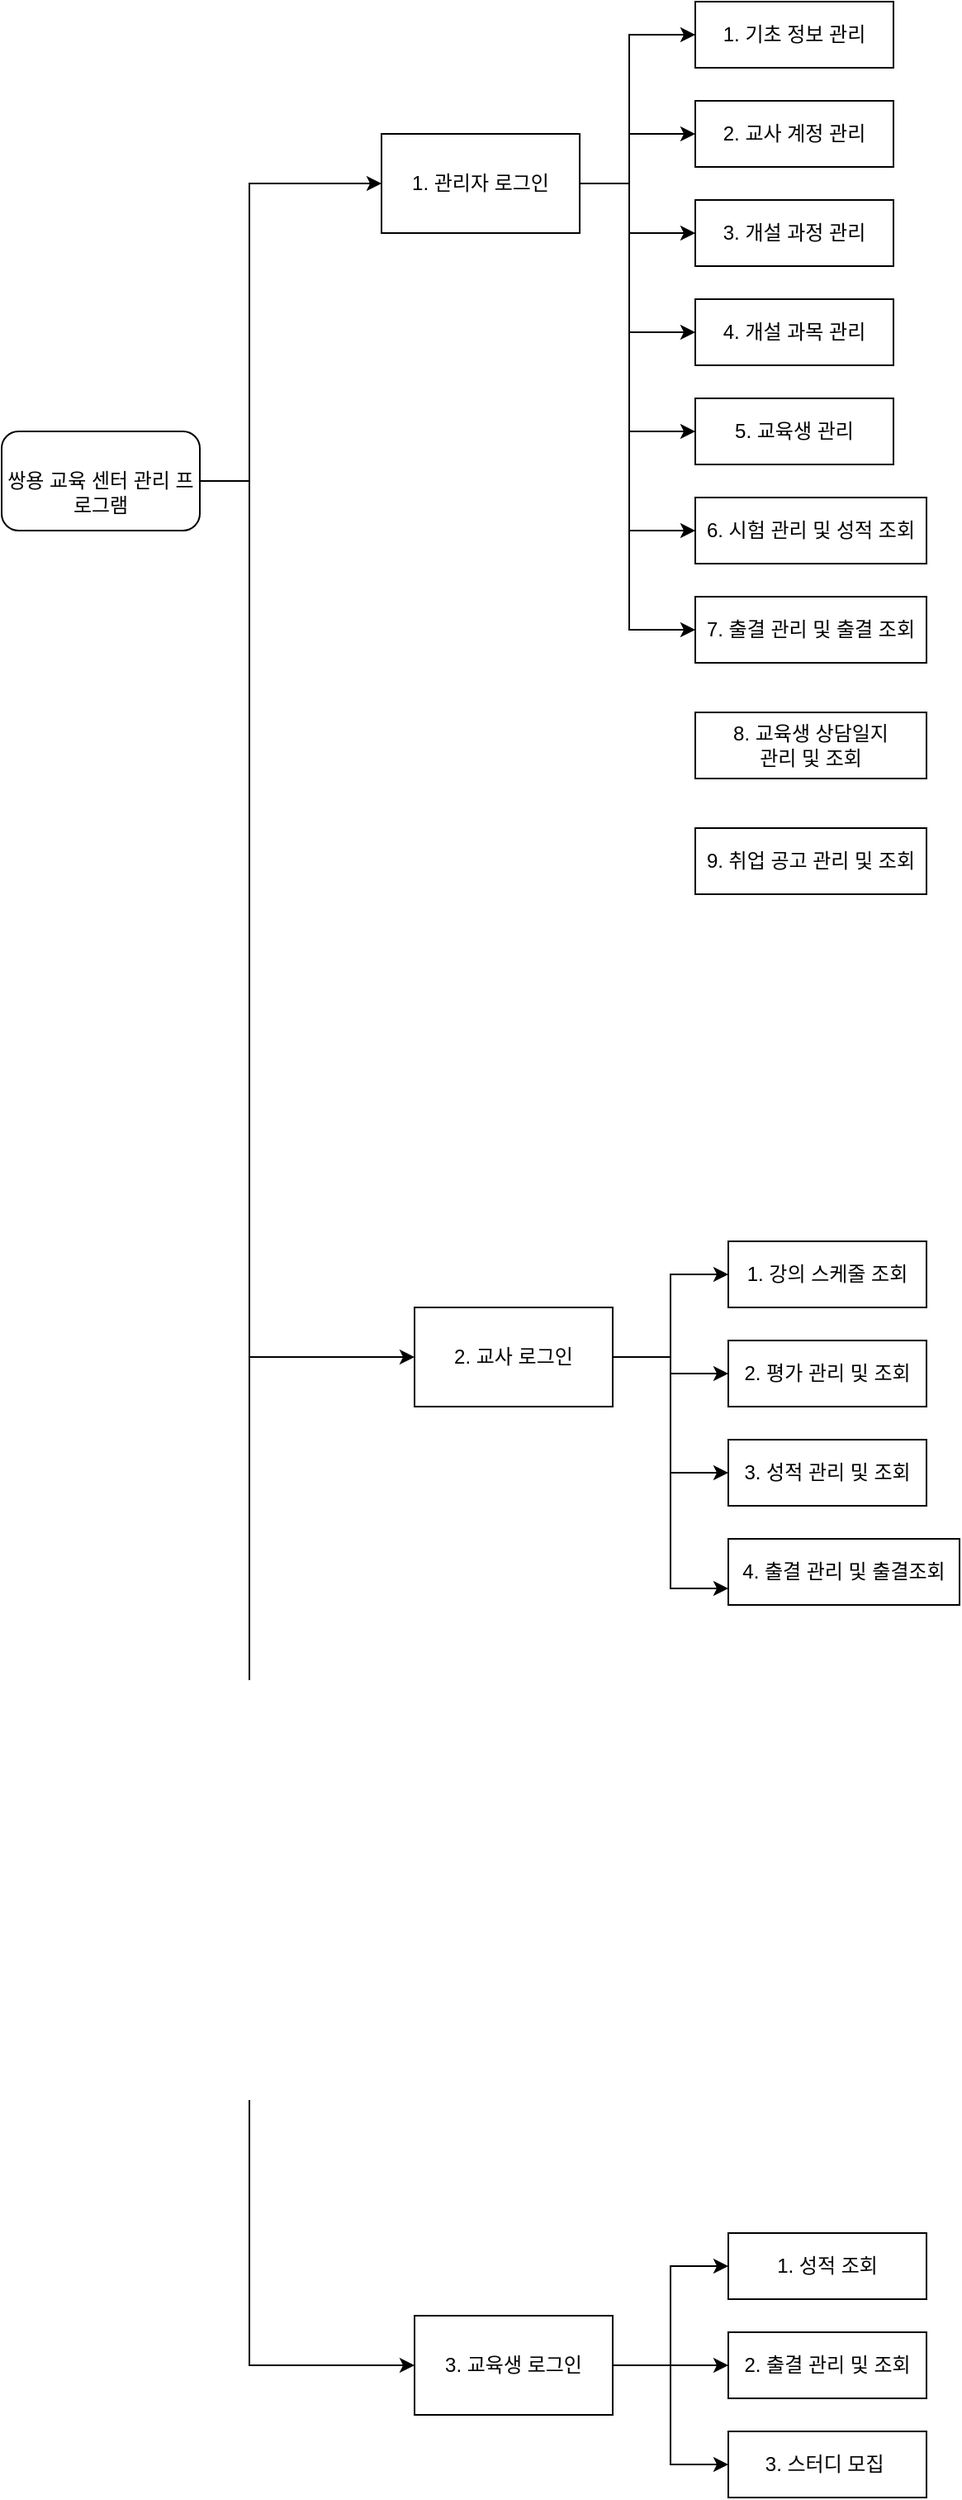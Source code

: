 <mxfile version="18.0.3" type="device"><diagram id="xvxXc1vScLe-mSOWx_Yn" name="Page-1"><mxGraphModel dx="1487" dy="706" grid="1" gridSize="10" guides="1" tooltips="1" connect="1" arrows="1" fold="1" page="1" pageScale="1" pageWidth="1200" pageHeight="1600" math="0" shadow="0"><root><mxCell id="0"/><mxCell id="1" parent="0"/><mxCell id="gpKhBBWxJY0xZHOJIazq-19" value="" style="edgeStyle=none;rounded=0;orthogonalLoop=1;jettySize=auto;html=1;entryX=0;entryY=0.5;entryDx=0;entryDy=0;exitX=1;exitY=0.5;exitDx=0;exitDy=0;" parent="1" source="gpKhBBWxJY0xZHOJIazq-1" target="gpKhBBWxJY0xZHOJIazq-2" edge="1"><mxGeometry relative="1" as="geometry"><mxPoint x="80" y="270" as="targetPoint"/><Array as="points"><mxPoint x="170" y="450"/><mxPoint x="170" y="270"/></Array></mxGeometry></mxCell><mxCell id="gpKhBBWxJY0xZHOJIazq-20" style="edgeStyle=none;rounded=0;orthogonalLoop=1;jettySize=auto;html=1;exitX=1;exitY=0.5;exitDx=0;exitDy=0;entryX=0;entryY=0.5;entryDx=0;entryDy=0;" parent="1" source="gpKhBBWxJY0xZHOJIazq-1" target="gpKhBBWxJY0xZHOJIazq-3" edge="1"><mxGeometry relative="1" as="geometry"><Array as="points"><mxPoint x="170" y="450"/><mxPoint x="170" y="980"/></Array></mxGeometry></mxCell><mxCell id="gpKhBBWxJY0xZHOJIazq-24" style="edgeStyle=none;rounded=0;orthogonalLoop=1;jettySize=auto;html=1;exitX=1;exitY=0.5;exitDx=0;exitDy=0;entryX=0;entryY=0.5;entryDx=0;entryDy=0;" parent="1" source="gpKhBBWxJY0xZHOJIazq-1" target="gpKhBBWxJY0xZHOJIazq-4" edge="1"><mxGeometry relative="1" as="geometry"><Array as="points"><mxPoint x="170" y="450"/><mxPoint x="170" y="1590"/></Array></mxGeometry></mxCell><mxCell id="gpKhBBWxJY0xZHOJIazq-1" value="&lt;br&gt;쌍용 교육 센터 관리 프로그램&lt;br&gt;" style="rounded=1;whiteSpace=wrap;html=1;align=center;arcSize=17;" parent="1" vertex="1"><mxGeometry x="20" y="420" width="120" height="60" as="geometry"/></mxCell><mxCell id="gpKhBBWxJY0xZHOJIazq-25" style="edgeStyle=none;rounded=0;orthogonalLoop=1;jettySize=auto;html=1;exitX=1;exitY=0.5;exitDx=0;exitDy=0;entryX=0;entryY=0.5;entryDx=0;entryDy=0;" parent="1" source="gpKhBBWxJY0xZHOJIazq-2" target="gpKhBBWxJY0xZHOJIazq-5" edge="1"><mxGeometry relative="1" as="geometry"><Array as="points"><mxPoint x="400" y="270"/><mxPoint x="400" y="180"/></Array></mxGeometry></mxCell><mxCell id="gpKhBBWxJY0xZHOJIazq-26" style="edgeStyle=none;rounded=0;orthogonalLoop=1;jettySize=auto;html=1;exitX=1;exitY=0.5;exitDx=0;exitDy=0;entryX=0;entryY=0.5;entryDx=0;entryDy=0;" parent="1" source="gpKhBBWxJY0xZHOJIazq-2" target="gpKhBBWxJY0xZHOJIazq-6" edge="1"><mxGeometry relative="1" as="geometry"><Array as="points"><mxPoint x="400" y="270"/><mxPoint x="400" y="240"/></Array></mxGeometry></mxCell><mxCell id="gpKhBBWxJY0xZHOJIazq-27" style="edgeStyle=none;rounded=0;orthogonalLoop=1;jettySize=auto;html=1;exitX=1;exitY=0.5;exitDx=0;exitDy=0;entryX=0;entryY=0.5;entryDx=0;entryDy=0;" parent="1" source="gpKhBBWxJY0xZHOJIazq-2" target="gpKhBBWxJY0xZHOJIazq-7" edge="1"><mxGeometry relative="1" as="geometry"><Array as="points"><mxPoint x="400" y="270"/><mxPoint x="400" y="300"/></Array></mxGeometry></mxCell><mxCell id="gpKhBBWxJY0xZHOJIazq-28" style="edgeStyle=none;rounded=0;orthogonalLoop=1;jettySize=auto;html=1;exitX=1;exitY=0.5;exitDx=0;exitDy=0;entryX=0;entryY=0.5;entryDx=0;entryDy=0;" parent="1" source="gpKhBBWxJY0xZHOJIazq-2" target="gpKhBBWxJY0xZHOJIazq-8" edge="1"><mxGeometry relative="1" as="geometry"><Array as="points"><mxPoint x="400" y="270"/><mxPoint x="400" y="360"/></Array></mxGeometry></mxCell><mxCell id="gpKhBBWxJY0xZHOJIazq-29" style="edgeStyle=none;rounded=0;orthogonalLoop=1;jettySize=auto;html=1;exitX=1;exitY=0.5;exitDx=0;exitDy=0;entryX=0;entryY=0.5;entryDx=0;entryDy=0;" parent="1" source="gpKhBBWxJY0xZHOJIazq-2" target="gpKhBBWxJY0xZHOJIazq-9" edge="1"><mxGeometry relative="1" as="geometry"><Array as="points"><mxPoint x="400" y="270"/><mxPoint x="400" y="420"/></Array></mxGeometry></mxCell><mxCell id="gpKhBBWxJY0xZHOJIazq-30" style="edgeStyle=none;rounded=0;orthogonalLoop=1;jettySize=auto;html=1;exitX=1;exitY=0.5;exitDx=0;exitDy=0;entryX=0;entryY=0.5;entryDx=0;entryDy=0;" parent="1" source="gpKhBBWxJY0xZHOJIazq-2" target="gpKhBBWxJY0xZHOJIazq-11" edge="1"><mxGeometry relative="1" as="geometry"><Array as="points"><mxPoint x="400" y="270"/><mxPoint x="400" y="480"/></Array></mxGeometry></mxCell><mxCell id="gpKhBBWxJY0xZHOJIazq-31" style="edgeStyle=none;rounded=0;orthogonalLoop=1;jettySize=auto;html=1;exitX=1;exitY=0.5;exitDx=0;exitDy=0;entryX=0;entryY=0.5;entryDx=0;entryDy=0;" parent="1" source="gpKhBBWxJY0xZHOJIazq-2" target="gpKhBBWxJY0xZHOJIazq-12" edge="1"><mxGeometry relative="1" as="geometry"><Array as="points"><mxPoint x="400" y="270"/><mxPoint x="400" y="540"/></Array></mxGeometry></mxCell><mxCell id="gpKhBBWxJY0xZHOJIazq-2" value="1. 관리자 로그인" style="rounded=0;whiteSpace=wrap;html=1;" parent="1" vertex="1"><mxGeometry x="250" y="240" width="120" height="60" as="geometry"/></mxCell><mxCell id="I1jPoBn_XXrbnAGVOHHw-6" style="edgeStyle=orthogonalEdgeStyle;rounded=0;orthogonalLoop=1;jettySize=auto;html=1;exitX=1;exitY=0.5;exitDx=0;exitDy=0;entryX=0;entryY=0.5;entryDx=0;entryDy=0;" parent="1" source="gpKhBBWxJY0xZHOJIazq-3" target="I1jPoBn_XXrbnAGVOHHw-2" edge="1"><mxGeometry relative="1" as="geometry"/></mxCell><mxCell id="I1jPoBn_XXrbnAGVOHHw-7" style="edgeStyle=orthogonalEdgeStyle;rounded=0;orthogonalLoop=1;jettySize=auto;html=1;exitX=1;exitY=0.5;exitDx=0;exitDy=0;" parent="1" source="gpKhBBWxJY0xZHOJIazq-3" target="I1jPoBn_XXrbnAGVOHHw-3" edge="1"><mxGeometry relative="1" as="geometry"/></mxCell><mxCell id="I1jPoBn_XXrbnAGVOHHw-8" style="edgeStyle=orthogonalEdgeStyle;rounded=0;orthogonalLoop=1;jettySize=auto;html=1;exitX=1;exitY=0.5;exitDx=0;exitDy=0;entryX=0;entryY=0.5;entryDx=0;entryDy=0;" parent="1" source="gpKhBBWxJY0xZHOJIazq-3" target="I1jPoBn_XXrbnAGVOHHw-4" edge="1"><mxGeometry relative="1" as="geometry"/></mxCell><mxCell id="I1jPoBn_XXrbnAGVOHHw-9" style="edgeStyle=orthogonalEdgeStyle;rounded=0;orthogonalLoop=1;jettySize=auto;html=1;exitX=1;exitY=0.5;exitDx=0;exitDy=0;entryX=0;entryY=0.75;entryDx=0;entryDy=0;" parent="1" source="gpKhBBWxJY0xZHOJIazq-3" target="I1jPoBn_XXrbnAGVOHHw-5" edge="1"><mxGeometry relative="1" as="geometry"><Array as="points"><mxPoint x="425" y="980"/><mxPoint x="425" y="1120"/></Array></mxGeometry></mxCell><mxCell id="gpKhBBWxJY0xZHOJIazq-3" value="2. 교사 로그인" style="rounded=0;whiteSpace=wrap;html=1;" parent="1" vertex="1"><mxGeometry x="270" y="950" width="120" height="60" as="geometry"/></mxCell><mxCell id="I1jPoBn_XXrbnAGVOHHw-13" style="edgeStyle=orthogonalEdgeStyle;rounded=0;orthogonalLoop=1;jettySize=auto;html=1;exitX=1;exitY=0.5;exitDx=0;exitDy=0;entryX=0;entryY=0.5;entryDx=0;entryDy=0;" parent="1" source="gpKhBBWxJY0xZHOJIazq-4" target="I1jPoBn_XXrbnAGVOHHw-10" edge="1"><mxGeometry relative="1" as="geometry"/></mxCell><mxCell id="I1jPoBn_XXrbnAGVOHHw-14" style="edgeStyle=orthogonalEdgeStyle;rounded=0;orthogonalLoop=1;jettySize=auto;html=1;exitX=1;exitY=0.5;exitDx=0;exitDy=0;" parent="1" source="gpKhBBWxJY0xZHOJIazq-4" target="I1jPoBn_XXrbnAGVOHHw-11" edge="1"><mxGeometry relative="1" as="geometry"/></mxCell><mxCell id="I1jPoBn_XXrbnAGVOHHw-15" style="edgeStyle=orthogonalEdgeStyle;rounded=0;orthogonalLoop=1;jettySize=auto;html=1;exitX=1;exitY=0.5;exitDx=0;exitDy=0;entryX=0;entryY=0.5;entryDx=0;entryDy=0;" parent="1" source="gpKhBBWxJY0xZHOJIazq-4" target="I1jPoBn_XXrbnAGVOHHw-12" edge="1"><mxGeometry relative="1" as="geometry"/></mxCell><mxCell id="gpKhBBWxJY0xZHOJIazq-4" value="3. 교육생 로그인" style="rounded=0;whiteSpace=wrap;html=1;" parent="1" vertex="1"><mxGeometry x="270" y="1560" width="120" height="60" as="geometry"/></mxCell><mxCell id="gpKhBBWxJY0xZHOJIazq-5" value="1. 기초 정보 관리" style="rounded=0;whiteSpace=wrap;html=1;" parent="1" vertex="1"><mxGeometry x="440" y="160" width="120" height="40" as="geometry"/></mxCell><mxCell id="gpKhBBWxJY0xZHOJIazq-6" value="2. 교사 계정 관리" style="rounded=0;whiteSpace=wrap;html=1;" parent="1" vertex="1"><mxGeometry x="440" y="220" width="120" height="40" as="geometry"/></mxCell><mxCell id="gpKhBBWxJY0xZHOJIazq-7" value="3. 개설 과정 관리" style="rounded=0;whiteSpace=wrap;html=1;" parent="1" vertex="1"><mxGeometry x="440" y="280" width="120" height="40" as="geometry"/></mxCell><mxCell id="gpKhBBWxJY0xZHOJIazq-8" value="4. 개설 과목 관리" style="rounded=0;whiteSpace=wrap;html=1;" parent="1" vertex="1"><mxGeometry x="440" y="340" width="120" height="40" as="geometry"/></mxCell><mxCell id="gpKhBBWxJY0xZHOJIazq-9" value="5. 교육생 관리" style="rounded=0;whiteSpace=wrap;html=1;" parent="1" vertex="1"><mxGeometry x="440" y="400" width="120" height="40" as="geometry"/></mxCell><mxCell id="gpKhBBWxJY0xZHOJIazq-11" value="6. 시험 관리 및 성적 조회" style="rounded=0;whiteSpace=wrap;html=1;" parent="1" vertex="1"><mxGeometry x="440" y="460" width="140" height="40" as="geometry"/></mxCell><mxCell id="gpKhBBWxJY0xZHOJIazq-12" value="7. 출결 관리 및 출결 조회" style="rounded=0;whiteSpace=wrap;html=1;" parent="1" vertex="1"><mxGeometry x="440" y="520" width="140" height="40" as="geometry"/></mxCell><mxCell id="I1jPoBn_XXrbnAGVOHHw-2" value="1. 강의 스케줄 조회" style="rounded=0;whiteSpace=wrap;html=1;" parent="1" vertex="1"><mxGeometry x="460" y="910" width="120" height="40" as="geometry"/></mxCell><mxCell id="I1jPoBn_XXrbnAGVOHHw-3" value="2. 평가 관리 및 조회" style="rounded=0;whiteSpace=wrap;html=1;" parent="1" vertex="1"><mxGeometry x="460" y="970" width="120" height="40" as="geometry"/></mxCell><mxCell id="I1jPoBn_XXrbnAGVOHHw-4" value="3. 성적 관리 및 조회" style="rounded=0;whiteSpace=wrap;html=1;" parent="1" vertex="1"><mxGeometry x="460" y="1030" width="120" height="40" as="geometry"/></mxCell><mxCell id="I1jPoBn_XXrbnAGVOHHw-5" value="4. 출결 관리 및 출결조회" style="rounded=0;whiteSpace=wrap;html=1;" parent="1" vertex="1"><mxGeometry x="460" y="1090" width="140" height="40" as="geometry"/></mxCell><mxCell id="I1jPoBn_XXrbnAGVOHHw-10" value="1. 성적 조회" style="rounded=0;whiteSpace=wrap;html=1;" parent="1" vertex="1"><mxGeometry x="460" y="1510" width="120" height="40" as="geometry"/></mxCell><mxCell id="I1jPoBn_XXrbnAGVOHHw-11" value="2. 출결 관리 및 조회" style="rounded=0;whiteSpace=wrap;html=1;" parent="1" vertex="1"><mxGeometry x="460" y="1570" width="120" height="40" as="geometry"/></mxCell><mxCell id="I1jPoBn_XXrbnAGVOHHw-12" value="3. 스터디 모집&amp;nbsp;" style="rounded=0;whiteSpace=wrap;html=1;" parent="1" vertex="1"><mxGeometry x="460" y="1630" width="120" height="40" as="geometry"/></mxCell><mxCell id="oyWjlpswuugcYF2ycNjH-1" value="8. 교육생 상담일지 &lt;br&gt;관리 및 조회" style="rounded=0;whiteSpace=wrap;html=1;" vertex="1" parent="1"><mxGeometry x="440" y="590" width="140" height="40" as="geometry"/></mxCell><mxCell id="oyWjlpswuugcYF2ycNjH-2" value="9. 취업 공고 관리 및 조회" style="rounded=0;whiteSpace=wrap;html=1;" vertex="1" parent="1"><mxGeometry x="440" y="660" width="140" height="40" as="geometry"/></mxCell></root></mxGraphModel></diagram></mxfile>